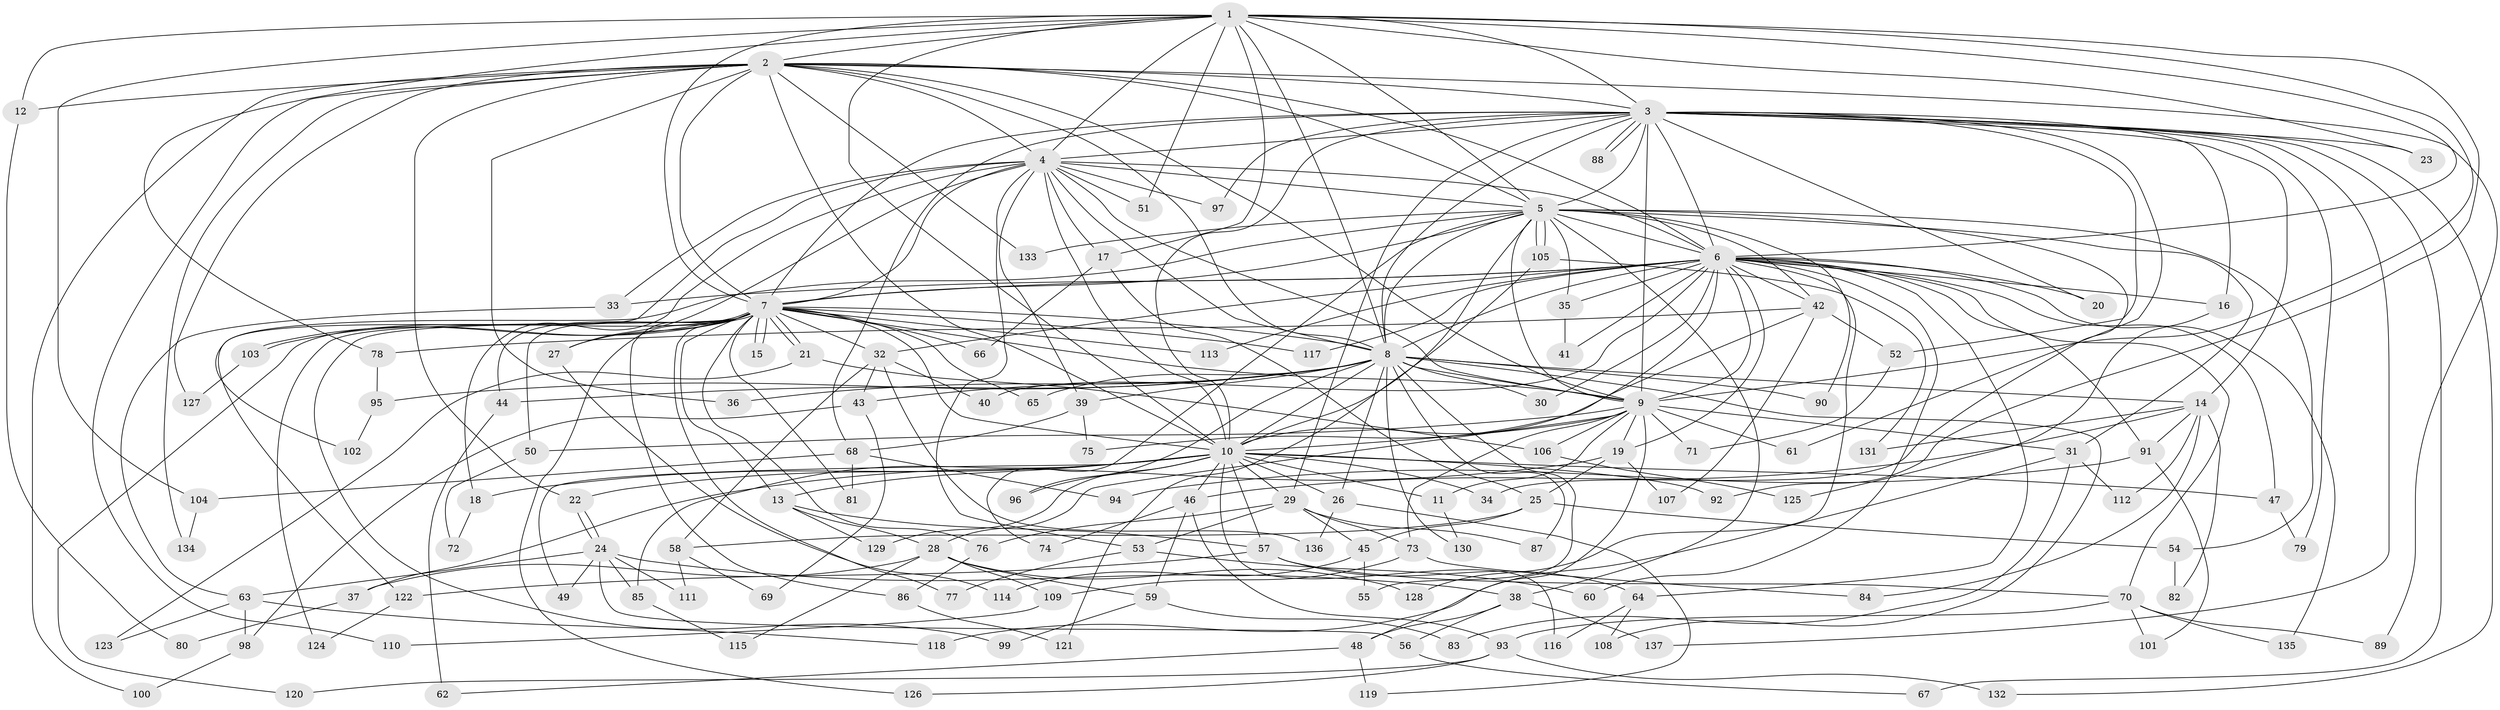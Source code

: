 // Generated by graph-tools (version 1.1) at 2025/34/03/09/25 02:34:49]
// undirected, 137 vertices, 299 edges
graph export_dot {
graph [start="1"]
  node [color=gray90,style=filled];
  1;
  2;
  3;
  4;
  5;
  6;
  7;
  8;
  9;
  10;
  11;
  12;
  13;
  14;
  15;
  16;
  17;
  18;
  19;
  20;
  21;
  22;
  23;
  24;
  25;
  26;
  27;
  28;
  29;
  30;
  31;
  32;
  33;
  34;
  35;
  36;
  37;
  38;
  39;
  40;
  41;
  42;
  43;
  44;
  45;
  46;
  47;
  48;
  49;
  50;
  51;
  52;
  53;
  54;
  55;
  56;
  57;
  58;
  59;
  60;
  61;
  62;
  63;
  64;
  65;
  66;
  67;
  68;
  69;
  70;
  71;
  72;
  73;
  74;
  75;
  76;
  77;
  78;
  79;
  80;
  81;
  82;
  83;
  84;
  85;
  86;
  87;
  88;
  89;
  90;
  91;
  92;
  93;
  94;
  95;
  96;
  97;
  98;
  99;
  100;
  101;
  102;
  103;
  104;
  105;
  106;
  107;
  108;
  109;
  110;
  111;
  112;
  113;
  114;
  115;
  116;
  117;
  118;
  119;
  120;
  121;
  122;
  123;
  124;
  125;
  126;
  127;
  128;
  129;
  130;
  131;
  132;
  133;
  134;
  135;
  136;
  137;
  1 -- 2;
  1 -- 3;
  1 -- 4;
  1 -- 5;
  1 -- 6;
  1 -- 7;
  1 -- 8;
  1 -- 9;
  1 -- 10;
  1 -- 12;
  1 -- 17;
  1 -- 23;
  1 -- 51;
  1 -- 78;
  1 -- 92;
  1 -- 104;
  2 -- 3;
  2 -- 4;
  2 -- 5;
  2 -- 6;
  2 -- 7;
  2 -- 8;
  2 -- 9;
  2 -- 10;
  2 -- 12;
  2 -- 22;
  2 -- 36;
  2 -- 89;
  2 -- 100;
  2 -- 110;
  2 -- 127;
  2 -- 133;
  2 -- 134;
  3 -- 4;
  3 -- 5;
  3 -- 6;
  3 -- 7;
  3 -- 8;
  3 -- 9;
  3 -- 10;
  3 -- 14;
  3 -- 16;
  3 -- 20;
  3 -- 23;
  3 -- 29;
  3 -- 52;
  3 -- 61;
  3 -- 67;
  3 -- 68;
  3 -- 79;
  3 -- 88;
  3 -- 88;
  3 -- 97;
  3 -- 132;
  3 -- 137;
  4 -- 5;
  4 -- 6;
  4 -- 7;
  4 -- 8;
  4 -- 9;
  4 -- 10;
  4 -- 17;
  4 -- 18;
  4 -- 27;
  4 -- 33;
  4 -- 39;
  4 -- 51;
  4 -- 53;
  4 -- 97;
  4 -- 102;
  5 -- 6;
  5 -- 7;
  5 -- 8;
  5 -- 9;
  5 -- 10;
  5 -- 31;
  5 -- 34;
  5 -- 35;
  5 -- 38;
  5 -- 42;
  5 -- 54;
  5 -- 74;
  5 -- 90;
  5 -- 105;
  5 -- 105;
  5 -- 122;
  5 -- 133;
  6 -- 7;
  6 -- 8;
  6 -- 9;
  6 -- 10;
  6 -- 16;
  6 -- 19;
  6 -- 20;
  6 -- 30;
  6 -- 32;
  6 -- 33;
  6 -- 35;
  6 -- 40;
  6 -- 41;
  6 -- 42;
  6 -- 47;
  6 -- 60;
  6 -- 64;
  6 -- 70;
  6 -- 91;
  6 -- 113;
  6 -- 117;
  6 -- 128;
  6 -- 135;
  7 -- 8;
  7 -- 9;
  7 -- 10;
  7 -- 13;
  7 -- 15;
  7 -- 15;
  7 -- 21;
  7 -- 21;
  7 -- 27;
  7 -- 32;
  7 -- 44;
  7 -- 50;
  7 -- 65;
  7 -- 66;
  7 -- 76;
  7 -- 77;
  7 -- 81;
  7 -- 86;
  7 -- 99;
  7 -- 103;
  7 -- 103;
  7 -- 113;
  7 -- 117;
  7 -- 120;
  7 -- 124;
  7 -- 126;
  8 -- 9;
  8 -- 10;
  8 -- 14;
  8 -- 26;
  8 -- 30;
  8 -- 36;
  8 -- 39;
  8 -- 43;
  8 -- 44;
  8 -- 55;
  8 -- 65;
  8 -- 87;
  8 -- 90;
  8 -- 95;
  8 -- 96;
  8 -- 108;
  8 -- 130;
  9 -- 10;
  9 -- 11;
  9 -- 19;
  9 -- 28;
  9 -- 31;
  9 -- 48;
  9 -- 50;
  9 -- 61;
  9 -- 71;
  9 -- 73;
  9 -- 106;
  10 -- 11;
  10 -- 13;
  10 -- 18;
  10 -- 22;
  10 -- 26;
  10 -- 29;
  10 -- 34;
  10 -- 46;
  10 -- 47;
  10 -- 49;
  10 -- 57;
  10 -- 85;
  10 -- 92;
  10 -- 96;
  10 -- 116;
  10 -- 129;
  11 -- 130;
  12 -- 80;
  13 -- 28;
  13 -- 57;
  13 -- 129;
  14 -- 46;
  14 -- 82;
  14 -- 84;
  14 -- 91;
  14 -- 112;
  14 -- 131;
  16 -- 125;
  17 -- 25;
  17 -- 66;
  18 -- 72;
  19 -- 25;
  19 -- 37;
  19 -- 107;
  21 -- 106;
  21 -- 123;
  22 -- 24;
  22 -- 24;
  24 -- 38;
  24 -- 49;
  24 -- 56;
  24 -- 63;
  24 -- 85;
  24 -- 111;
  25 -- 45;
  25 -- 54;
  25 -- 58;
  26 -- 119;
  26 -- 136;
  27 -- 114;
  28 -- 37;
  28 -- 59;
  28 -- 109;
  28 -- 115;
  28 -- 128;
  29 -- 45;
  29 -- 53;
  29 -- 73;
  29 -- 76;
  29 -- 87;
  31 -- 83;
  31 -- 112;
  31 -- 118;
  32 -- 40;
  32 -- 43;
  32 -- 58;
  32 -- 136;
  33 -- 63;
  35 -- 41;
  37 -- 80;
  38 -- 48;
  38 -- 56;
  38 -- 137;
  39 -- 68;
  39 -- 75;
  42 -- 52;
  42 -- 75;
  42 -- 78;
  42 -- 107;
  43 -- 69;
  43 -- 98;
  44 -- 62;
  45 -- 55;
  45 -- 114;
  46 -- 59;
  46 -- 74;
  46 -- 93;
  47 -- 79;
  48 -- 62;
  48 -- 119;
  50 -- 72;
  52 -- 71;
  53 -- 60;
  53 -- 77;
  54 -- 82;
  56 -- 67;
  57 -- 64;
  57 -- 70;
  57 -- 122;
  58 -- 69;
  58 -- 111;
  59 -- 83;
  59 -- 99;
  63 -- 98;
  63 -- 118;
  63 -- 123;
  64 -- 108;
  64 -- 116;
  68 -- 81;
  68 -- 94;
  68 -- 104;
  70 -- 89;
  70 -- 93;
  70 -- 101;
  70 -- 135;
  73 -- 84;
  73 -- 109;
  76 -- 86;
  78 -- 95;
  85 -- 115;
  86 -- 121;
  91 -- 94;
  91 -- 101;
  93 -- 120;
  93 -- 126;
  93 -- 132;
  95 -- 102;
  98 -- 100;
  103 -- 127;
  104 -- 134;
  105 -- 121;
  105 -- 131;
  106 -- 125;
  109 -- 110;
  122 -- 124;
}
